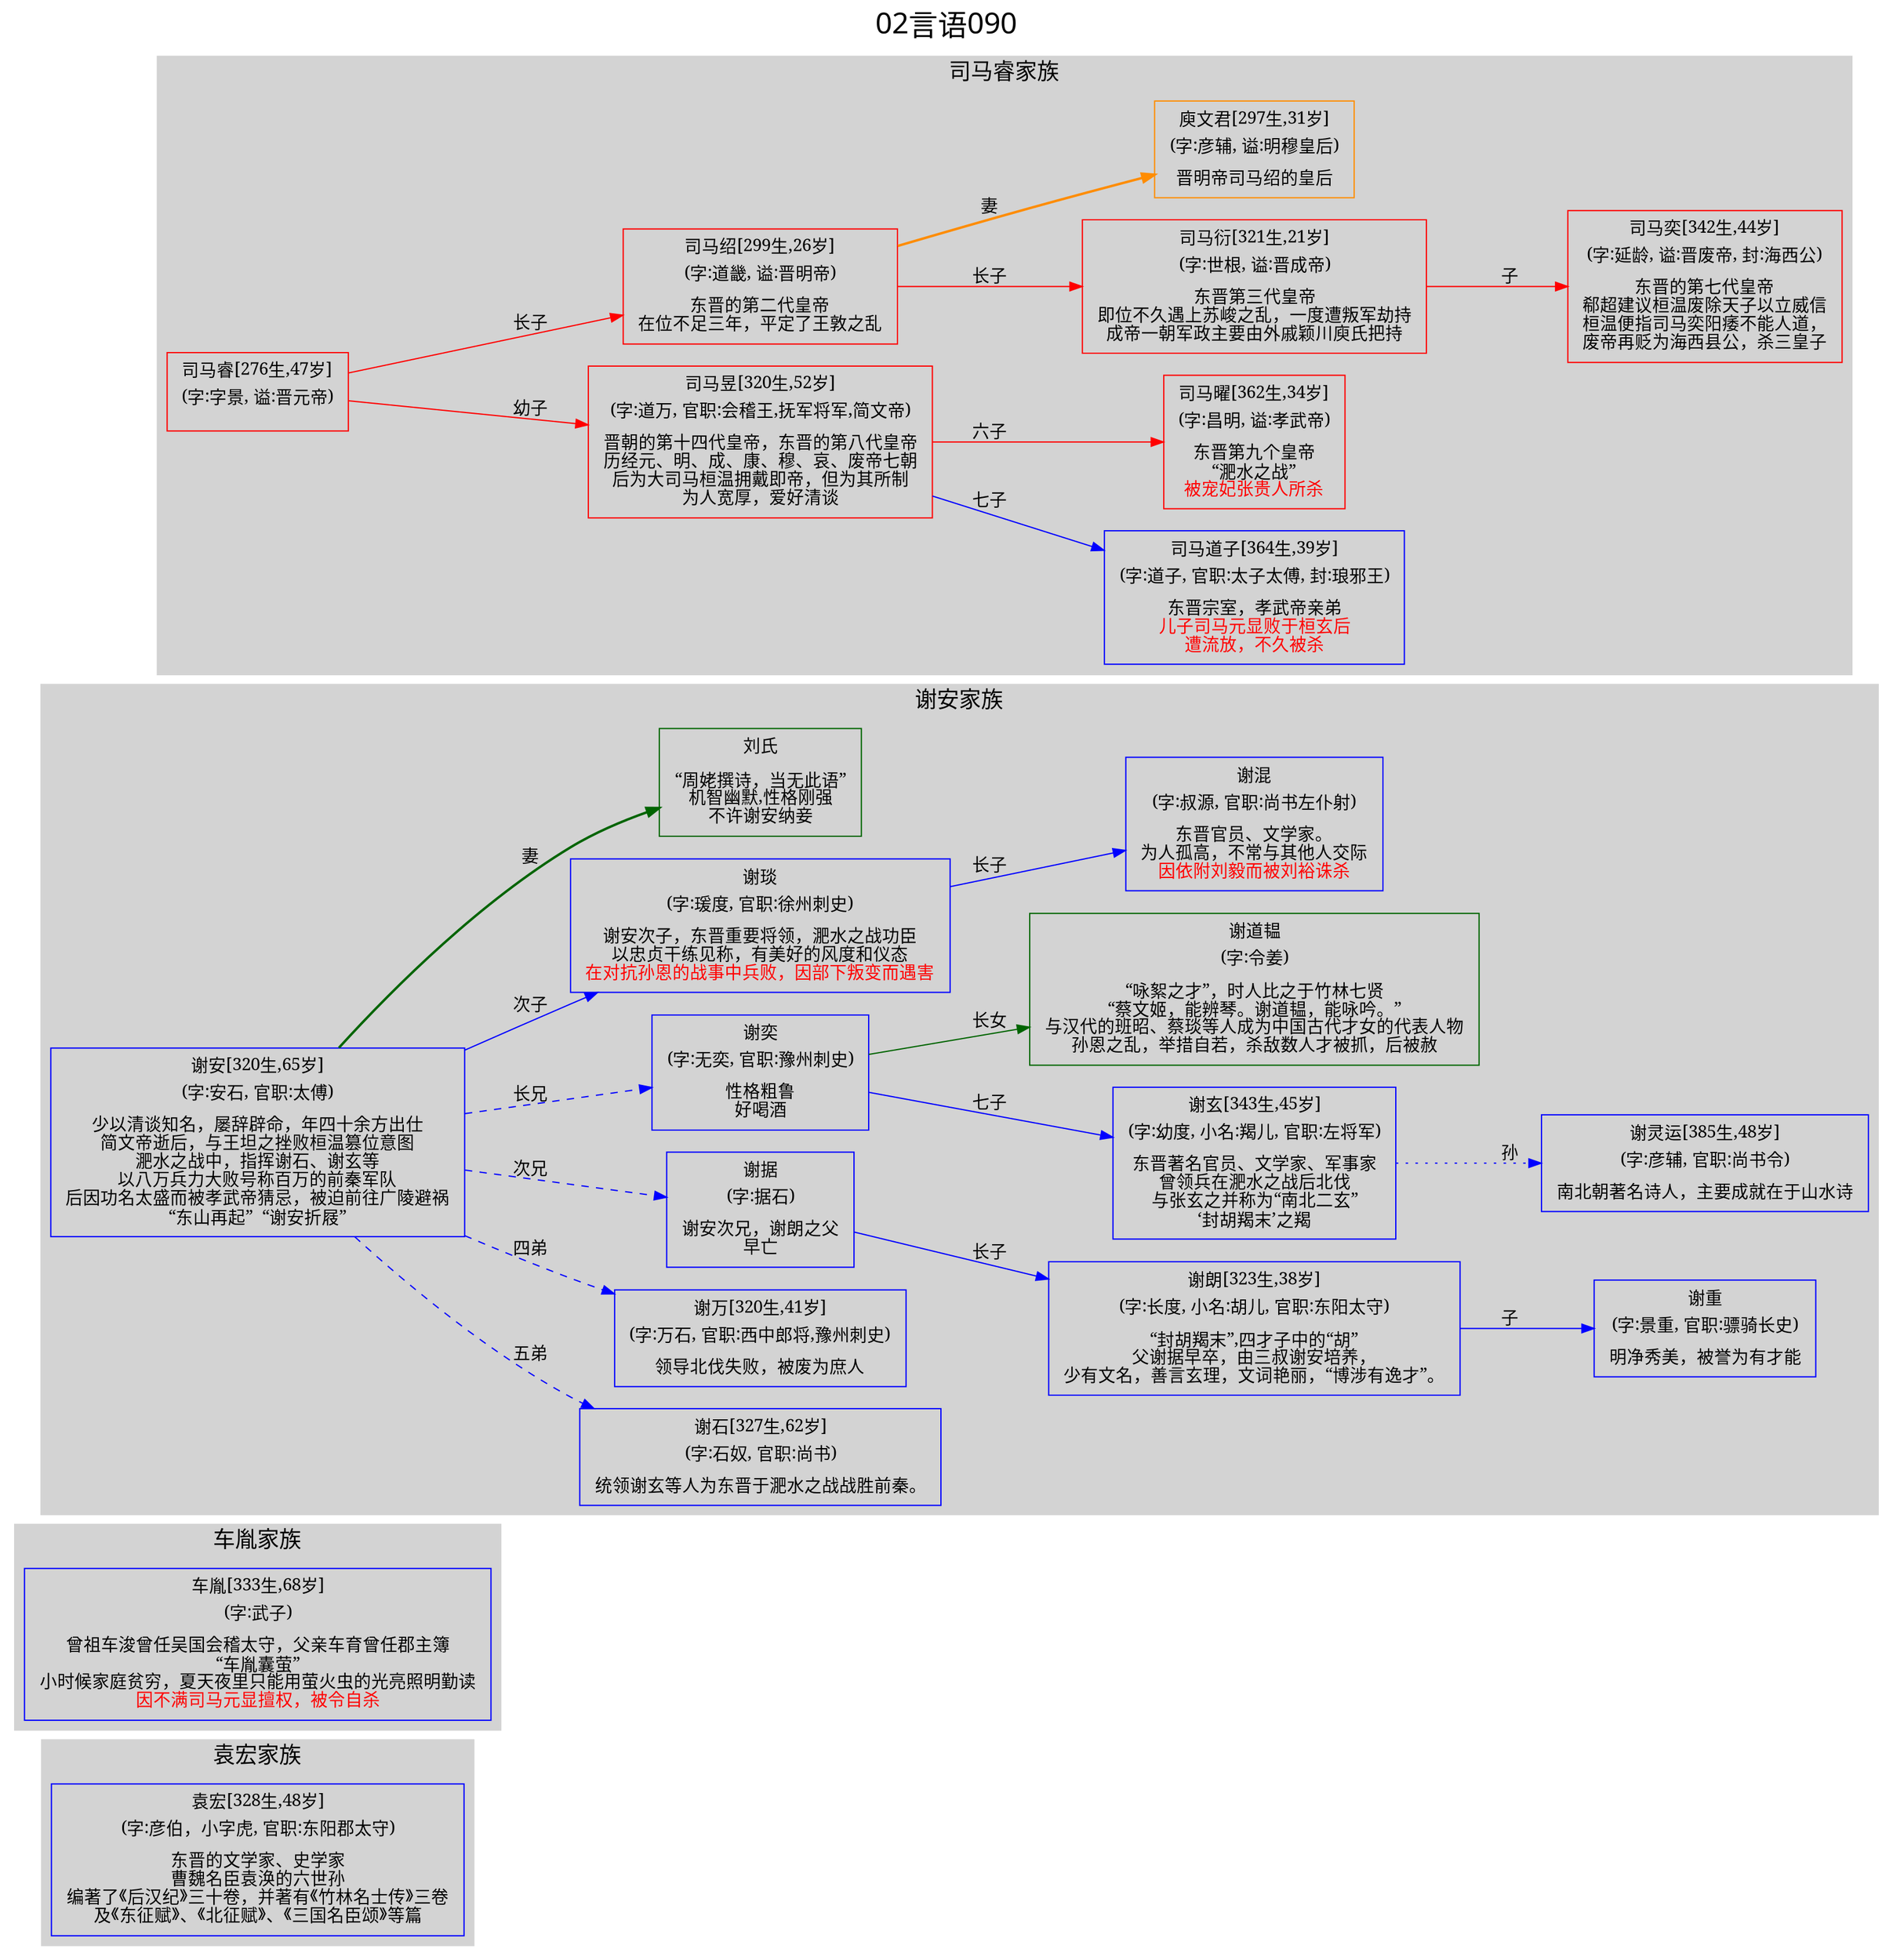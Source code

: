 
digraph
{
	rankdir = "LR";
	ranksep = 0.5;
	label = "02言语090";
	labelloc = "t";
	fontsize = "24";
	fontname = "SimHei";

	graph [style="filled", color="lightgrey"];
	node [fontname="SimSun"];
	edge [fontname="SimSun"];

	袁宏 [shape="box", color="blue", label=<<table border="0" cellborder="0"><tr><td>袁宏[328生,48岁]</td></tr><tr><td>(字:彦伯，小字虎, 官职:东阳郡太守)</td></tr><tr><td></td></tr><tr><td>东晋的文学家、史学家<br/>曹魏名臣袁涣的六世孙<br/>编著了《后汉纪》三十卷，并著有《竹林名士传》三卷<br/>及《东征赋》、《北征赋》、《三国名臣颂》等篇<br/></td></tr></table>>];
	车胤 [shape="box", color="blue", label=<<table border="0" cellborder="0"><tr><td>车胤[333生,68岁]</td></tr><tr><td>(字:武子)</td></tr><tr><td></td></tr><tr><td>曾祖车浚曾任吴国会稽太守，父亲车育曾任郡主簿<br/>“车胤囊萤”<br/>小时候家庭贫穷，夏天夜里只能用萤火虫的光亮照明勤读<br/><font color = 'red'>因不满司马元显擅权，被令自杀</font></td></tr></table>>];
	谢安 [shape="box", color="blue", label=<<table border="0" cellborder="0"><tr><td>谢安[320生,65岁]</td></tr><tr><td>(字:安石, 官职:太傅)</td></tr><tr><td></td></tr><tr><td>少以清谈知名，屡辞辟命，年四十余方出仕<br/>简文帝逝后，与王坦之挫败桓温篡位意图<br/>淝水之战中，指挥谢石、谢玄等<br/>以八万兵力大败号称百万的前秦军队<br/>后因功名太盛而被孝武帝猜忌，被迫前往广陵避祸<br/>“东山再起”  “谢安折屐”<br/></td></tr></table>>];
	谢灵运 [shape="box", color="blue", label=<<table border="0" cellborder="0"><tr><td>谢灵运[385生,48岁]</td></tr><tr><td>(字:彦辅, 官职:尚书令)</td></tr><tr><td></td></tr><tr><td>南北朝著名诗人，主要成就在于山水诗<br/></td></tr></table>>];
	谢重 [shape="box", color="blue", label=<<table border="0" cellborder="0"><tr><td>谢重</td></tr><tr><td>(字:景重, 官职:骠骑长史)</td></tr><tr><td></td></tr><tr><td>明净秀美，被誉为有才能<br/></td></tr></table>>];
	谢朗 [shape="box", color="blue", label=<<table border="0" cellborder="0"><tr><td>谢朗[323生,38岁]</td></tr><tr><td>(字:长度, 小名:胡儿, 官职:东阳太守)</td></tr><tr><td></td></tr><tr><td>“封胡羯末”,四才子中的“胡”<br/>父谢据早卒，由三叔谢安培养，<br/>少有文名，善言玄理，文词艳丽，“博涉有逸才”。<br/></td></tr></table>>];
	谢玄 [shape="box", color="blue", label=<<table border="0" cellborder="0"><tr><td>谢玄[343生,45岁]</td></tr><tr><td>(字:幼度, 小名:羯儿, 官职:左将军)</td></tr><tr><td></td></tr><tr><td>东晋著名官员、文学家、军事家<br/>曾领兵在淝水之战后北伐<br/>与张玄之并称为“南北二玄”<br/>‘封胡羯末’之羯<br/></td></tr></table>>];
	谢道韫 [shape="box", color="darkgreen", label=<<table border="0" cellborder="0"><tr><td>谢道韫</td></tr><tr><td>(字:令姜)</td></tr><tr><td></td></tr><tr><td>“咏絮之才”，时人比之于竹林七贤<br/>“蔡文姬，能辨琴。谢道韫，能咏吟。”<br/>与汉代的班昭、蔡琰等人成为中国古代才女的代表人物<br/>孙恩之乱，举措自若，杀敌数人才被抓，后被赦<br/></td></tr></table>>];
	谢混 [shape="box", color="blue", label=<<table border="0" cellborder="0"><tr><td>谢混</td></tr><tr><td>(字:叔源, 官职:尚书左仆射)</td></tr><tr><td></td></tr><tr><td>东晋官员、文学家。<br/>为人孤高，不常与其他人交际<br/><font color = 'red'>因依附刘毅而被刘裕诛杀</font></td></tr></table>>];
	谢石 [shape="box", color="blue", label=<<table border="0" cellborder="0"><tr><td>谢石[327生,62岁]</td></tr><tr><td>(字:石奴, 官职:尚书)</td></tr><tr><td></td></tr><tr><td>统领谢玄等人为东晋于淝水之战战胜前秦。<br/></td></tr></table>>];
	谢万 [shape="box", color="blue", label=<<table border="0" cellborder="0"><tr><td>谢万[320生,41岁]</td></tr><tr><td>(字:万石, 官职:西中郎将,豫州刺史)</td></tr><tr><td></td></tr><tr><td>领导北伐失败，被废为庶人<br/></td></tr></table>>];
	谢据 [shape="box", color="blue", label=<<table border="0" cellborder="0"><tr><td>谢据</td></tr><tr><td>(字:据石)</td></tr><tr><td></td></tr><tr><td>谢安次兄，谢朗之父<br/>早亡<br/></td></tr></table>>];
	谢奕 [shape="box", color="blue", label=<<table border="0" cellborder="0"><tr><td>谢奕</td></tr><tr><td>(字:无奕, 官职:豫州刺史)</td></tr><tr><td></td></tr><tr><td>性格粗鲁<br/>好喝酒<br/></td></tr></table>>];
	谢琰 [shape="box", color="blue", label=<<table border="0" cellborder="0"><tr><td>谢琰</td></tr><tr><td>(字:瑗度, 官职:徐州刺史)</td></tr><tr><td></td></tr><tr><td>谢安次子，东晋重要将领，淝水之战功臣<br/>以忠贞干练见称，有美好的风度和仪态<br/><font color = 'red'>在对抗孙恩的战事中兵败，因部下叛变而遇害</font></td></tr></table>>];
	沛国相县刘氏 [shape="box", color="darkgreen", label=<<table border="0" cellborder="0"><tr><td>刘氏</td></tr><tr><td></td></tr><tr><td>“周姥撰诗，当无此语”<br/>机智幽默,性格刚强<br/>不许谢安纳妾<br/></td></tr></table>>];
	司马睿 [shape="box", color="red", label=<<table border="0" cellborder="0"><tr><td>司马睿[276生,47岁]</td></tr><tr><td>(字:字景, 谥:晋元帝)</td></tr><tr><td></td></tr><tr><td></td></tr></table>>];
	司马道子 [shape="box", color="blue", label=<<table border="0" cellborder="0"><tr><td>司马道子[364生,39岁]</td></tr><tr><td>(字:道子, 官职:太子太傅, 封:琅邪王)</td></tr><tr><td></td></tr><tr><td>东晋宗室，孝武帝亲弟<br/><font color = 'red'>儿子司马元显败于桓玄后<br/>遭流放，不久被杀<br/></font></td></tr></table>>];
	司马曜 [shape="box", color="red", label=<<table border="0" cellborder="0"><tr><td>司马曜[362生,34岁]</td></tr><tr><td>(字:昌明, 谥:孝武帝)</td></tr><tr><td></td></tr><tr><td>东晋第九个皇帝<br/>“淝水之战”<br/><font color = 'red'>被宠妃张贵人所杀</font></td></tr></table>>];
	司马昱 [shape="box", color="red", label=<<table border="0" cellborder="0"><tr><td>司马昱[320生,52岁]</td></tr><tr><td>(字:道万, 官职:会稽王,抚军将军,简文帝)</td></tr><tr><td></td></tr><tr><td>晋朝的第十四代皇帝，东晋的第八代皇帝<br/>历经元、明、成、康、穆、哀、废帝七朝<br/>后为大司马桓温拥戴即帝，但为其所制<br/>为人宽厚，爱好清谈<br/></td></tr></table>>];
	司马奕 [shape="box", color="red", label=<<table border="0" cellborder="0"><tr><td>司马奕[342生,44岁]</td></tr><tr><td>(字:延龄, 谥:晋废帝, 封:海西公)</td></tr><tr><td></td></tr><tr><td>东晋的第七代皇帝<br/>郗超建议桓温废除天子以立威信<br/>桓温便指司马奕阳痿不能人道，<br/>废帝再贬为海西县公，杀三皇子<br/></td></tr></table>>];
	司马衍 [shape="box", color="red", label=<<table border="0" cellborder="0"><tr><td>司马衍[321生,21岁]</td></tr><tr><td>(字:世根, 谥:晋成帝)</td></tr><tr><td></td></tr><tr><td>东晋第三代皇帝<br/>即位不久遇上苏峻之乱，一度遭叛军劫持<br/>成帝一朝军政主要由外戚颖川庾氏把持<br/></td></tr></table>>];
	庾文君 [shape="box", color="darkorange", label=<<table border="0" cellborder="0"><tr><td>庾文君[297生,31岁]</td></tr><tr><td>(字:彦辅, 谥:明穆皇后)</td></tr><tr><td></td></tr><tr><td>晋明帝司马绍的皇后<br/></td></tr></table>>];
	司马绍 [shape="box", color="red", label=<<table border="0" cellborder="0"><tr><td>司马绍[299生,26岁]</td></tr><tr><td>(字:道畿, 谥:晋明帝)</td></tr><tr><td></td></tr><tr><td>东晋的第二代皇帝<br/>在位不足三年，平定了王敦之乱<br/></td></tr></table>>];

	谢安 -> 沛国相县刘氏 [label="妻", style=bold, color="darkgreen"];
	谢安 -> 谢琰 [label="次子", style=solid, color="blue"];
	谢安 -> 谢奕 [label="长兄", style=dashed, color="blue"];
	谢安 -> 谢据 [label="次兄", style=dashed, color="blue"];
	谢安 -> 谢万 [label="四弟", style=dashed, color="blue"];
	谢安 -> 谢石 [label="五弟", style=dashed, color="blue"];
	谢琰 -> 谢混 [label="长子", style=solid, color="blue"];
	谢奕 -> 谢道韫 [label="长女", style=solid, color="darkgreen"];
	谢奕 -> 谢玄 [label="七子", style=solid, color="blue"];
	谢据 -> 谢朗 [label="长子", style=solid, color="blue"];
	谢朗 -> 谢重 [label="子", style=solid, color="blue"];
	谢玄 -> 谢灵运 [label="孙", style=dotted, color="blue"];
	司马睿 -> 司马绍 [label="长子", style=solid, color="red"];
	司马绍 -> 司马衍 [label="长子", style=solid, color="red"];
	司马衍 -> 司马奕 [label="子", style=solid, color="red"];
	司马昱 -> 司马曜 [label="六子", style=solid, color="red"];
	司马昱 -> 司马道子 [label="七子", style=solid, color="blue"];
	司马睿 -> 司马昱 [label="幼子", style=solid, color="red"];
	司马绍 -> 庾文君 [label="妻", style=bold, color="darkorange"];


	subgraph "cluster_袁宏"
	{
		fontsize="18";
		label="袁宏家族";
		袁宏;袁宏;
	}

	subgraph "cluster_车胤"
	{
		fontsize="18";
		label="车胤家族";
		车胤;车胤;
	}

	subgraph "cluster_谢安"
	{
		fontsize="18";
		label="谢安家族";
		谢安;谢灵运;谢重;谢朗;谢玄;谢道韫;谢混;谢石;谢万;谢据;谢奕;谢琰;沛国相县刘氏;
	}

	subgraph "cluster_司马睿"
	{
		fontsize="18";
		label="司马睿家族";
		司马睿;司马道子;司马曜;司马昱;司马奕;司马衍;庾文君;司马绍;
	}

}

